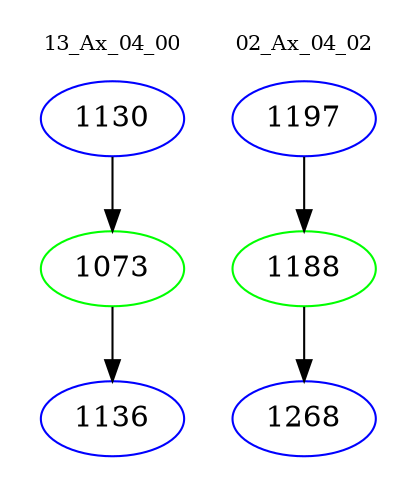 digraph{
subgraph cluster_0 {
color = white
label = "13_Ax_04_00";
fontsize=10;
T0_1130 [label="1130", color="blue"]
T0_1130 -> T0_1073 [color="black"]
T0_1073 [label="1073", color="green"]
T0_1073 -> T0_1136 [color="black"]
T0_1136 [label="1136", color="blue"]
}
subgraph cluster_1 {
color = white
label = "02_Ax_04_02";
fontsize=10;
T1_1197 [label="1197", color="blue"]
T1_1197 -> T1_1188 [color="black"]
T1_1188 [label="1188", color="green"]
T1_1188 -> T1_1268 [color="black"]
T1_1268 [label="1268", color="blue"]
}
}
